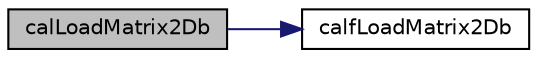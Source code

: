 digraph "calLoadMatrix2Db"
{
  edge [fontname="Helvetica",fontsize="10",labelfontname="Helvetica",labelfontsize="10"];
  node [fontname="Helvetica",fontsize="10",shape=record];
  rankdir="LR";
  Node1 [label="calLoadMatrix2Db",height=0.2,width=0.4,color="black", fillcolor="grey75", style="filled" fontcolor="black"];
  Node1 -> Node2 [color="midnightblue",fontsize="10",style="solid",fontname="Helvetica"];
  Node2 [label="calfLoadMatrix2Db",height=0.2,width=0.4,color="black", fillcolor="white", style="filled",URL="$cal2_d_buffer_i_o_8c.html#a857bb00582a269f93db4a8943c8f5427",tooltip="Loads a byte matrix from file. "];
}
